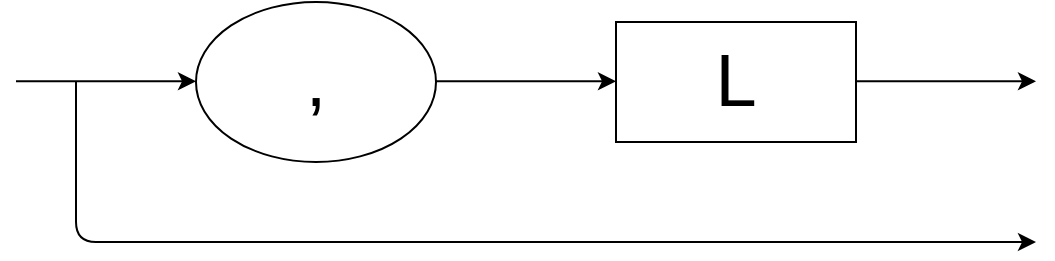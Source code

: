 <mxfile version="12.7.9" type="device"><diagram id="I5BP6vOR_1D-y6K9_unL" name="Page-1"><mxGraphModel dx="1843" dy="540" grid="1" gridSize="10" guides="1" tooltips="1" connect="1" arrows="1" fold="1" page="1" pageScale="1" pageWidth="827" pageHeight="1169" math="0" shadow="0"><root><mxCell id="0"/><mxCell id="1" parent="0"/><mxCell id="Dvv93qsHE8iZuxDN588F-30" value="" style="group" vertex="1" connectable="0" parent="1"><mxGeometry width="510.0" height="120" as="geometry"/></mxCell><mxCell id="Dvv93qsHE8iZuxDN588F-12" value="&lt;font style=&quot;font-size: 37px&quot;&gt;,&lt;/font&gt;" style="ellipse;whiteSpace=wrap;html=1;" vertex="1" parent="Dvv93qsHE8iZuxDN588F-30"><mxGeometry x="90" width="120" height="80" as="geometry"/></mxCell><mxCell id="Dvv93qsHE8iZuxDN588F-13" value="" style="endArrow=classic;html=1;entryX=0;entryY=0.5;entryDx=0;entryDy=0;" edge="1" parent="Dvv93qsHE8iZuxDN588F-30"><mxGeometry width="50" height="50" relative="1" as="geometry"><mxPoint x="210" y="39.64" as="sourcePoint"/><mxPoint x="300" y="39.64" as="targetPoint"/></mxGeometry></mxCell><mxCell id="Dvv93qsHE8iZuxDN588F-16" value="" style="endArrow=classic;html=1;entryX=0;entryY=0.5;entryDx=0;entryDy=0;" edge="1" parent="Dvv93qsHE8iZuxDN588F-30"><mxGeometry width="50" height="50" relative="1" as="geometry"><mxPoint y="39.64" as="sourcePoint"/><mxPoint x="90" y="39.64" as="targetPoint"/></mxGeometry></mxCell><mxCell id="Dvv93qsHE8iZuxDN588F-18" value="&lt;span style=&quot;font-size: 37px&quot;&gt;L&lt;/span&gt;" style="rounded=0;whiteSpace=wrap;html=1;" vertex="1" parent="Dvv93qsHE8iZuxDN588F-30"><mxGeometry x="300" y="10" width="120" height="60" as="geometry"/></mxCell><mxCell id="Dvv93qsHE8iZuxDN588F-19" value="" style="endArrow=classic;html=1;entryX=0;entryY=0.5;entryDx=0;entryDy=0;" edge="1" parent="Dvv93qsHE8iZuxDN588F-30"><mxGeometry width="50" height="50" relative="1" as="geometry"><mxPoint x="420.0" y="39.64" as="sourcePoint"/><mxPoint x="510.0" y="39.64" as="targetPoint"/></mxGeometry></mxCell><mxCell id="Dvv93qsHE8iZuxDN588F-28" value="" style="endArrow=classic;html=1;" edge="1" parent="Dvv93qsHE8iZuxDN588F-30"><mxGeometry width="50" height="50" relative="1" as="geometry"><mxPoint x="30" y="40" as="sourcePoint"/><mxPoint x="510" y="120" as="targetPoint"/><Array as="points"><mxPoint x="30" y="120"/></Array></mxGeometry></mxCell></root></mxGraphModel></diagram></mxfile>